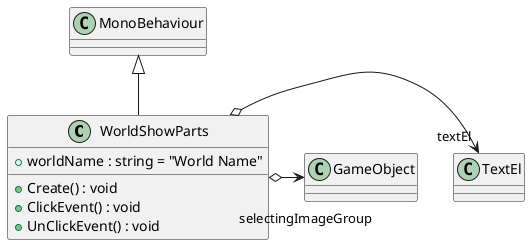 @startuml
class WorldShowParts {
    + worldName : string = "World Name"
    + Create() : void
    + ClickEvent() : void
    + UnClickEvent() : void
}
MonoBehaviour <|-- WorldShowParts
WorldShowParts o-> "textEl" TextEl
WorldShowParts o-> "selectingImageGroup" GameObject
@enduml
